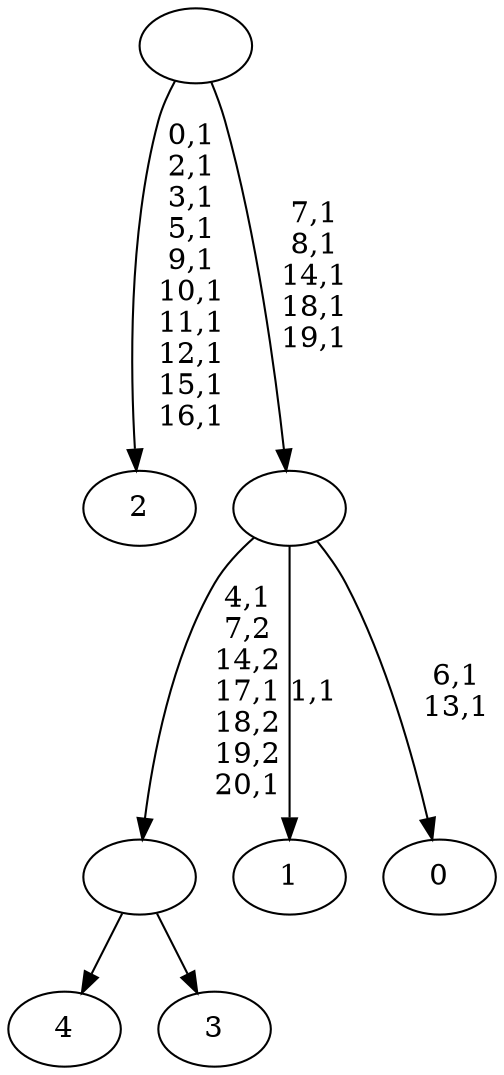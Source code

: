 digraph T {
	26 [label="4"]
	25 [label="3"]
	24 [label=""]
	21 [label="2"]
	10 [label="1"]
	8 [label="0"]
	5 [label=""]
	0 [label=""]
	24 -> 26 [label=""]
	24 -> 25 [label=""]
	5 -> 8 [label="6,1\n13,1"]
	5 -> 10 [label="1,1"]
	5 -> 24 [label="4,1\n7,2\n14,2\n17,1\n18,2\n19,2\n20,1"]
	0 -> 5 [label="7,1\n8,1\n14,1\n18,1\n19,1"]
	0 -> 21 [label="0,1\n2,1\n3,1\n5,1\n9,1\n10,1\n11,1\n12,1\n15,1\n16,1"]
}
